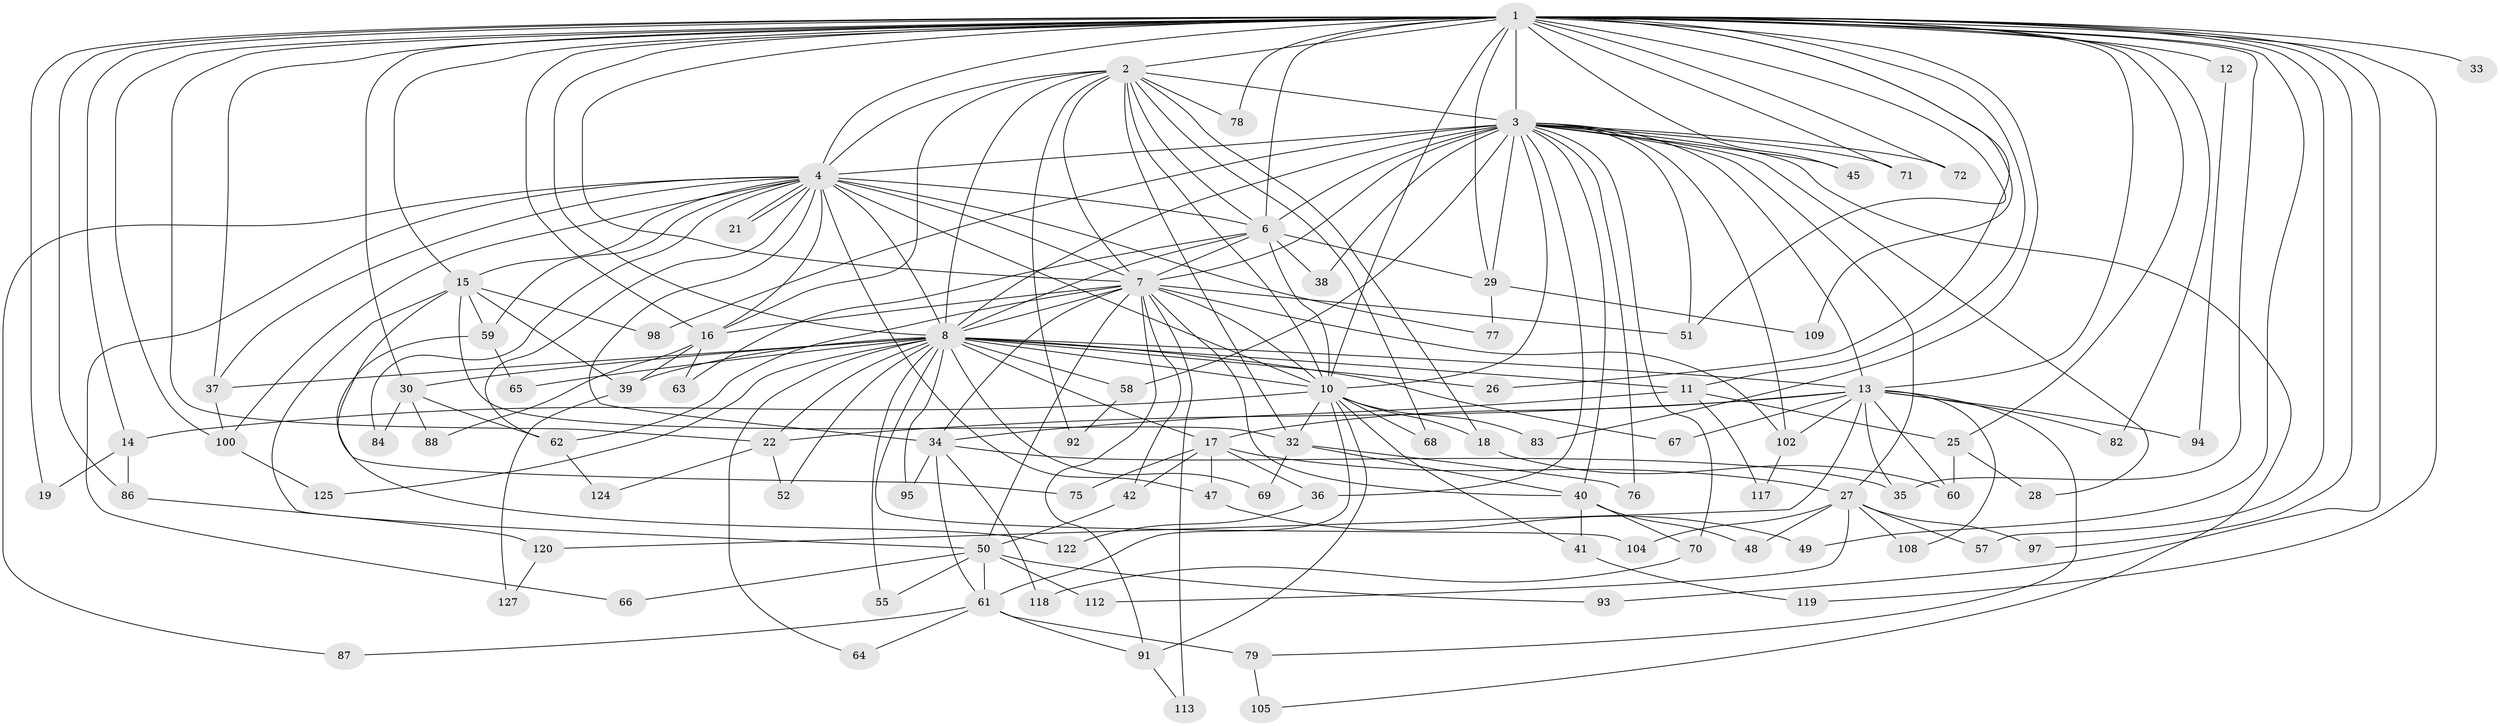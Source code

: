 // Generated by graph-tools (version 1.1) at 2025/23/03/03/25 07:23:47]
// undirected, 94 vertices, 217 edges
graph export_dot {
graph [start="1"]
  node [color=gray90,style=filled];
  1 [super="+9"];
  2 [super="+46"];
  3 [super="+5"];
  4 [super="+85"];
  6 [super="+53"];
  7 [super="+43"];
  8 [super="+116"];
  10 [super="+73"];
  11;
  12;
  13 [super="+20"];
  14 [super="+24"];
  15;
  16 [super="+44"];
  17 [super="+23"];
  18;
  19;
  21;
  22 [super="+101"];
  25;
  26;
  27 [super="+31"];
  28;
  29 [super="+81"];
  30;
  32 [super="+126"];
  33;
  34 [super="+56"];
  35 [super="+96"];
  36;
  37 [super="+111"];
  38;
  39 [super="+74"];
  40 [super="+110"];
  41;
  42;
  45;
  47;
  48;
  49;
  50 [super="+54"];
  51 [super="+123"];
  52;
  55;
  57 [super="+107"];
  58;
  59;
  60 [super="+106"];
  61 [super="+103"];
  62 [super="+89"];
  63;
  64;
  65;
  66;
  67;
  68;
  69;
  70 [super="+90"];
  71;
  72;
  75;
  76;
  77;
  78;
  79 [super="+80"];
  82;
  83;
  84;
  86;
  87;
  88;
  91 [super="+114"];
  92;
  93;
  94;
  95;
  97;
  98 [super="+99"];
  100 [super="+121"];
  102 [super="+115"];
  104;
  105;
  108;
  109;
  112;
  113;
  117;
  118;
  119;
  120;
  122;
  124;
  125;
  127;
  1 -- 2 [weight=2];
  1 -- 3 [weight=4];
  1 -- 4 [weight=2];
  1 -- 6 [weight=3];
  1 -- 7 [weight=2];
  1 -- 8 [weight=2];
  1 -- 10 [weight=2];
  1 -- 12 [weight=2];
  1 -- 16;
  1 -- 19;
  1 -- 37;
  1 -- 45;
  1 -- 49;
  1 -- 51;
  1 -- 71;
  1 -- 78;
  1 -- 100;
  1 -- 109;
  1 -- 72;
  1 -- 11;
  1 -- 14;
  1 -- 15;
  1 -- 82;
  1 -- 83;
  1 -- 22;
  1 -- 86;
  1 -- 25;
  1 -- 26;
  1 -- 93;
  1 -- 30;
  1 -- 33;
  1 -- 97;
  1 -- 35;
  1 -- 119;
  1 -- 57 [weight=2];
  1 -- 29;
  1 -- 13;
  2 -- 3 [weight=2];
  2 -- 4;
  2 -- 6;
  2 -- 7;
  2 -- 8;
  2 -- 10 [weight=2];
  2 -- 18;
  2 -- 68;
  2 -- 78;
  2 -- 92;
  2 -- 32;
  2 -- 16;
  3 -- 4 [weight=2];
  3 -- 6 [weight=2];
  3 -- 7 [weight=3];
  3 -- 8 [weight=2];
  3 -- 10 [weight=2];
  3 -- 36;
  3 -- 70 [weight=2];
  3 -- 72;
  3 -- 98 [weight=2];
  3 -- 105;
  3 -- 71;
  3 -- 76;
  3 -- 13;
  3 -- 27 [weight=2];
  3 -- 28;
  3 -- 29;
  3 -- 38;
  3 -- 102;
  3 -- 40;
  3 -- 45;
  3 -- 51;
  3 -- 58;
  4 -- 6;
  4 -- 7;
  4 -- 8;
  4 -- 10;
  4 -- 15;
  4 -- 21;
  4 -- 21;
  4 -- 37 [weight=2];
  4 -- 47;
  4 -- 59;
  4 -- 62;
  4 -- 66;
  4 -- 77;
  4 -- 84;
  4 -- 87;
  4 -- 100;
  4 -- 34;
  4 -- 16;
  6 -- 7;
  6 -- 8;
  6 -- 10;
  6 -- 29;
  6 -- 38;
  6 -- 63;
  7 -- 8;
  7 -- 10;
  7 -- 16 [weight=2];
  7 -- 34;
  7 -- 42;
  7 -- 62;
  7 -- 91;
  7 -- 113;
  7 -- 102;
  7 -- 50;
  7 -- 40;
  7 -- 51;
  8 -- 10;
  8 -- 11;
  8 -- 13;
  8 -- 17 [weight=2];
  8 -- 26;
  8 -- 30;
  8 -- 39;
  8 -- 52;
  8 -- 55;
  8 -- 58;
  8 -- 64;
  8 -- 65;
  8 -- 67;
  8 -- 69;
  8 -- 95;
  8 -- 104;
  8 -- 125;
  8 -- 37;
  8 -- 22;
  10 -- 18;
  10 -- 32;
  10 -- 41;
  10 -- 61;
  10 -- 68;
  10 -- 83;
  10 -- 91;
  10 -- 14;
  11 -- 25;
  11 -- 34;
  11 -- 117;
  12 -- 94;
  13 -- 17;
  13 -- 79;
  13 -- 102;
  13 -- 108;
  13 -- 67;
  13 -- 82;
  13 -- 22;
  13 -- 120;
  13 -- 60;
  13 -- 94;
  13 -- 35;
  14 -- 19;
  14 -- 86;
  15 -- 32;
  15 -- 39;
  15 -- 50;
  15 -- 59;
  15 -- 75;
  15 -- 98;
  16 -- 39;
  16 -- 88;
  16 -- 63;
  17 -- 27;
  17 -- 36;
  17 -- 75;
  17 -- 42;
  17 -- 47;
  18 -- 60;
  22 -- 52;
  22 -- 124;
  25 -- 28;
  25 -- 60;
  27 -- 57;
  27 -- 104;
  27 -- 112;
  27 -- 48;
  27 -- 97;
  27 -- 108;
  29 -- 77;
  29 -- 109;
  30 -- 84;
  30 -- 88;
  30 -- 62;
  32 -- 40;
  32 -- 69;
  32 -- 76;
  34 -- 35;
  34 -- 118;
  34 -- 61;
  34 -- 95;
  36 -- 122;
  37 -- 100;
  39 -- 127;
  40 -- 41;
  40 -- 48;
  40 -- 70;
  41 -- 119;
  42 -- 50;
  47 -- 49;
  50 -- 55;
  50 -- 93;
  50 -- 112;
  50 -- 61;
  50 -- 66;
  58 -- 92;
  59 -- 65;
  59 -- 122;
  61 -- 64;
  61 -- 79 [weight=2];
  61 -- 87;
  61 -- 91;
  62 -- 124;
  70 -- 118;
  79 -- 105;
  86 -- 120;
  91 -- 113;
  100 -- 125;
  102 -- 117;
  120 -- 127;
}
